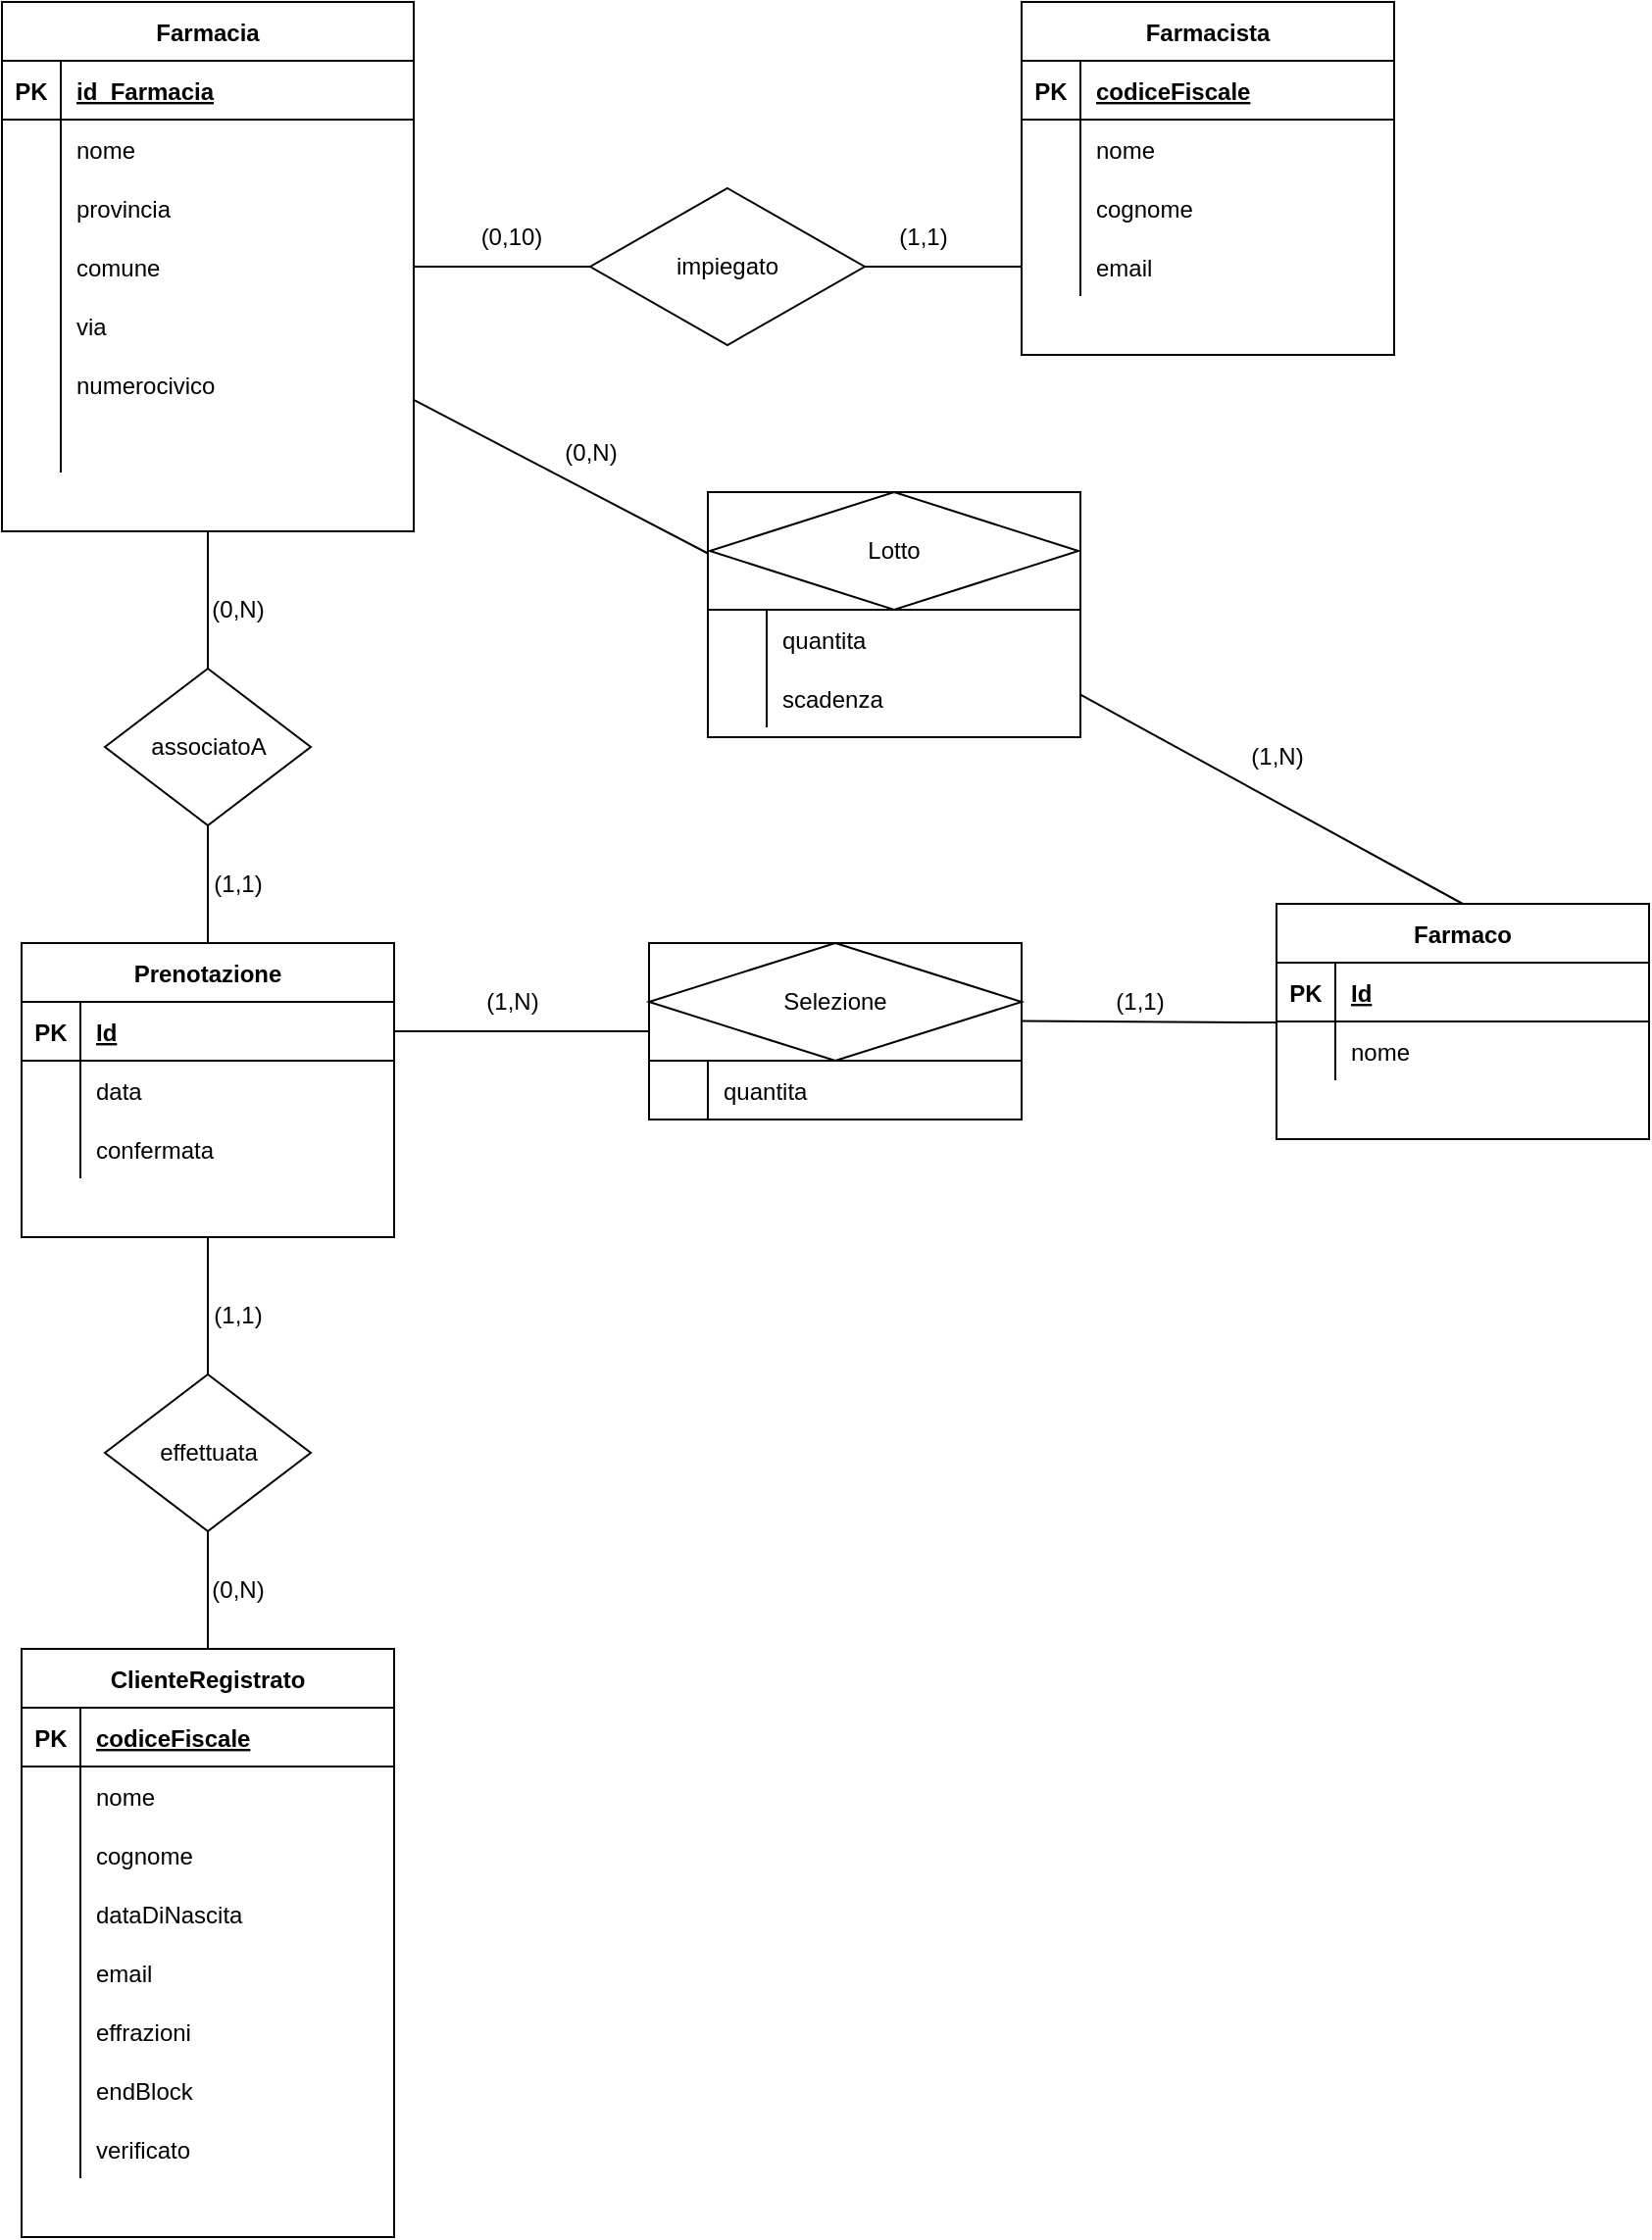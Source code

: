 <mxfile version="14.7.10" type="device"><diagram id="R2lEEEUBdFMjLlhIrx00" name="E-R"><mxGraphModel dx="906" dy="574" grid="1" gridSize="10" guides="1" tooltips="1" connect="1" arrows="1" fold="1" page="1" pageScale="1" pageWidth="850" pageHeight="1100" math="0" shadow="0" extFonts="Permanent Marker^https://fonts.googleapis.com/css?family=Permanent+Marker"><root><mxCell id="0"/><mxCell id="1" parent="0"/><mxCell id="C-vyLk0tnHw3VtMMgP7b-23" value="Farmacia" style="shape=table;startSize=30;container=1;collapsible=1;childLayout=tableLayout;fixedRows=1;rowLines=0;fontStyle=1;align=center;resizeLast=1;" parent="1" vertex="1"><mxGeometry x="70" y="120" width="210" height="270" as="geometry"/></mxCell><mxCell id="C-vyLk0tnHw3VtMMgP7b-24" value="" style="shape=partialRectangle;collapsible=0;dropTarget=0;pointerEvents=0;fillColor=none;points=[[0,0.5],[1,0.5]];portConstraint=eastwest;top=0;left=0;right=0;bottom=1;" parent="C-vyLk0tnHw3VtMMgP7b-23" vertex="1"><mxGeometry y="30" width="210" height="30" as="geometry"/></mxCell><mxCell id="C-vyLk0tnHw3VtMMgP7b-25" value="PK" style="shape=partialRectangle;overflow=hidden;connectable=0;fillColor=none;top=0;left=0;bottom=0;right=0;fontStyle=1;" parent="C-vyLk0tnHw3VtMMgP7b-24" vertex="1"><mxGeometry width="30" height="30" as="geometry"/></mxCell><mxCell id="C-vyLk0tnHw3VtMMgP7b-26" value="id_Farmacia" style="shape=partialRectangle;overflow=hidden;connectable=0;fillColor=none;top=0;left=0;bottom=0;right=0;align=left;spacingLeft=6;fontStyle=5;" parent="C-vyLk0tnHw3VtMMgP7b-24" vertex="1"><mxGeometry x="30" width="180" height="30" as="geometry"/></mxCell><mxCell id="swIgVPyzq4tT0Cnfh5oP-6" value="" style="shape=partialRectangle;collapsible=0;dropTarget=0;pointerEvents=0;fillColor=none;points=[[0,0.5],[1,0.5]];portConstraint=eastwest;top=0;left=0;right=0;bottom=0;" parent="C-vyLk0tnHw3VtMMgP7b-23" vertex="1"><mxGeometry y="60" width="210" height="30" as="geometry"/></mxCell><mxCell id="swIgVPyzq4tT0Cnfh5oP-7" value="" style="shape=partialRectangle;overflow=hidden;connectable=0;fillColor=none;top=0;left=0;bottom=0;right=0;" parent="swIgVPyzq4tT0Cnfh5oP-6" vertex="1"><mxGeometry width="30" height="30" as="geometry"/></mxCell><mxCell id="swIgVPyzq4tT0Cnfh5oP-8" value="nome" style="shape=partialRectangle;overflow=hidden;connectable=0;fillColor=none;top=0;left=0;bottom=0;right=0;align=left;spacingLeft=6;" parent="swIgVPyzq4tT0Cnfh5oP-6" vertex="1"><mxGeometry x="30" width="180" height="30" as="geometry"/></mxCell><mxCell id="C-vyLk0tnHw3VtMMgP7b-27" value="" style="shape=partialRectangle;collapsible=0;dropTarget=0;pointerEvents=0;fillColor=none;points=[[0,0.5],[1,0.5]];portConstraint=eastwest;top=0;left=0;right=0;bottom=0;" parent="C-vyLk0tnHw3VtMMgP7b-23" vertex="1"><mxGeometry y="90" width="210" height="30" as="geometry"/></mxCell><mxCell id="C-vyLk0tnHw3VtMMgP7b-28" value="" style="shape=partialRectangle;overflow=hidden;connectable=0;fillColor=none;top=0;left=0;bottom=0;right=0;" parent="C-vyLk0tnHw3VtMMgP7b-27" vertex="1"><mxGeometry width="30" height="30" as="geometry"/></mxCell><mxCell id="C-vyLk0tnHw3VtMMgP7b-29" value="provincia" style="shape=partialRectangle;overflow=hidden;connectable=0;fillColor=none;top=0;left=0;bottom=0;right=0;align=left;spacingLeft=6;" parent="C-vyLk0tnHw3VtMMgP7b-27" vertex="1"><mxGeometry x="30" width="180" height="30" as="geometry"/></mxCell><mxCell id="swIgVPyzq4tT0Cnfh5oP-9" value="" style="shape=partialRectangle;collapsible=0;dropTarget=0;pointerEvents=0;fillColor=none;points=[[0,0.5],[1,0.5]];portConstraint=eastwest;top=0;left=0;right=0;bottom=0;" parent="C-vyLk0tnHw3VtMMgP7b-23" vertex="1"><mxGeometry y="120" width="210" height="30" as="geometry"/></mxCell><mxCell id="swIgVPyzq4tT0Cnfh5oP-10" value="" style="shape=partialRectangle;overflow=hidden;connectable=0;fillColor=none;top=0;left=0;bottom=0;right=0;" parent="swIgVPyzq4tT0Cnfh5oP-9" vertex="1"><mxGeometry width="30" height="30" as="geometry"/></mxCell><mxCell id="swIgVPyzq4tT0Cnfh5oP-11" value="comune" style="shape=partialRectangle;overflow=hidden;connectable=0;fillColor=none;top=0;left=0;bottom=0;right=0;align=left;spacingLeft=6;" parent="swIgVPyzq4tT0Cnfh5oP-9" vertex="1"><mxGeometry x="30" width="180" height="30" as="geometry"/></mxCell><mxCell id="swIgVPyzq4tT0Cnfh5oP-12" value="" style="shape=partialRectangle;collapsible=0;dropTarget=0;pointerEvents=0;fillColor=none;points=[[0,0.5],[1,0.5]];portConstraint=eastwest;top=0;left=0;right=0;bottom=0;" parent="C-vyLk0tnHw3VtMMgP7b-23" vertex="1"><mxGeometry y="150" width="210" height="30" as="geometry"/></mxCell><mxCell id="swIgVPyzq4tT0Cnfh5oP-13" value="" style="shape=partialRectangle;overflow=hidden;connectable=0;fillColor=none;top=0;left=0;bottom=0;right=0;" parent="swIgVPyzq4tT0Cnfh5oP-12" vertex="1"><mxGeometry width="30" height="30" as="geometry"/></mxCell><mxCell id="swIgVPyzq4tT0Cnfh5oP-14" value="via" style="shape=partialRectangle;overflow=hidden;connectable=0;fillColor=none;top=0;left=0;bottom=0;right=0;align=left;spacingLeft=6;" parent="swIgVPyzq4tT0Cnfh5oP-12" vertex="1"><mxGeometry x="30" width="180" height="30" as="geometry"/></mxCell><mxCell id="swIgVPyzq4tT0Cnfh5oP-15" value="" style="shape=partialRectangle;collapsible=0;dropTarget=0;pointerEvents=0;fillColor=none;points=[[0,0.5],[1,0.5]];portConstraint=eastwest;top=0;left=0;right=0;bottom=0;" parent="C-vyLk0tnHw3VtMMgP7b-23" vertex="1"><mxGeometry y="180" width="210" height="30" as="geometry"/></mxCell><mxCell id="swIgVPyzq4tT0Cnfh5oP-16" value="" style="shape=partialRectangle;overflow=hidden;connectable=0;fillColor=none;top=0;left=0;bottom=0;right=0;" parent="swIgVPyzq4tT0Cnfh5oP-15" vertex="1"><mxGeometry width="30" height="30" as="geometry"/></mxCell><mxCell id="swIgVPyzq4tT0Cnfh5oP-17" value="numerocivico" style="shape=partialRectangle;overflow=hidden;connectable=0;fillColor=none;top=0;left=0;bottom=0;right=0;align=left;spacingLeft=6;" parent="swIgVPyzq4tT0Cnfh5oP-15" vertex="1"><mxGeometry x="30" width="180" height="30" as="geometry"/></mxCell><mxCell id="swIgVPyzq4tT0Cnfh5oP-18" value="" style="shape=partialRectangle;collapsible=0;dropTarget=0;pointerEvents=0;fillColor=none;points=[[0,0.5],[1,0.5]];portConstraint=eastwest;top=0;left=0;right=0;bottom=0;" parent="C-vyLk0tnHw3VtMMgP7b-23" vertex="1"><mxGeometry y="210" width="210" height="30" as="geometry"/></mxCell><mxCell id="swIgVPyzq4tT0Cnfh5oP-19" value="" style="shape=partialRectangle;overflow=hidden;connectable=0;fillColor=none;top=0;left=0;bottom=0;right=0;" parent="swIgVPyzq4tT0Cnfh5oP-18" vertex="1"><mxGeometry width="30" height="30" as="geometry"/></mxCell><mxCell id="swIgVPyzq4tT0Cnfh5oP-20" value="" style="shape=partialRectangle;overflow=hidden;connectable=0;fillColor=none;top=0;left=0;bottom=0;right=0;align=left;spacingLeft=6;" parent="swIgVPyzq4tT0Cnfh5oP-18" vertex="1"><mxGeometry x="30" width="180" height="30" as="geometry"/></mxCell><mxCell id="swIgVPyzq4tT0Cnfh5oP-21" value="Farmacista" style="shape=table;startSize=30;container=1;collapsible=1;childLayout=tableLayout;fixedRows=1;rowLines=0;fontStyle=1;align=center;resizeLast=1;" parent="1" vertex="1"><mxGeometry x="590" y="120" width="190" height="180" as="geometry"/></mxCell><mxCell id="swIgVPyzq4tT0Cnfh5oP-22" value="" style="shape=partialRectangle;collapsible=0;dropTarget=0;pointerEvents=0;fillColor=none;points=[[0,0.5],[1,0.5]];portConstraint=eastwest;top=0;left=0;right=0;bottom=1;" parent="swIgVPyzq4tT0Cnfh5oP-21" vertex="1"><mxGeometry y="30" width="190" height="30" as="geometry"/></mxCell><mxCell id="swIgVPyzq4tT0Cnfh5oP-23" value="PK" style="shape=partialRectangle;overflow=hidden;connectable=0;fillColor=none;top=0;left=0;bottom=0;right=0;fontStyle=1;" parent="swIgVPyzq4tT0Cnfh5oP-22" vertex="1"><mxGeometry width="30" height="30" as="geometry"/></mxCell><mxCell id="swIgVPyzq4tT0Cnfh5oP-24" value="codiceFiscale" style="shape=partialRectangle;overflow=hidden;connectable=0;fillColor=none;top=0;left=0;bottom=0;right=0;align=left;spacingLeft=6;fontStyle=5;" parent="swIgVPyzq4tT0Cnfh5oP-22" vertex="1"><mxGeometry x="30" width="160" height="30" as="geometry"/></mxCell><mxCell id="swIgVPyzq4tT0Cnfh5oP-25" value="" style="shape=partialRectangle;collapsible=0;dropTarget=0;pointerEvents=0;fillColor=none;points=[[0,0.5],[1,0.5]];portConstraint=eastwest;top=0;left=0;right=0;bottom=0;" parent="swIgVPyzq4tT0Cnfh5oP-21" vertex="1"><mxGeometry y="60" width="190" height="30" as="geometry"/></mxCell><mxCell id="swIgVPyzq4tT0Cnfh5oP-26" value="" style="shape=partialRectangle;overflow=hidden;connectable=0;fillColor=none;top=0;left=0;bottom=0;right=0;" parent="swIgVPyzq4tT0Cnfh5oP-25" vertex="1"><mxGeometry width="30" height="30" as="geometry"/></mxCell><mxCell id="swIgVPyzq4tT0Cnfh5oP-27" value="nome" style="shape=partialRectangle;overflow=hidden;connectable=0;fillColor=none;top=0;left=0;bottom=0;right=0;align=left;spacingLeft=6;" parent="swIgVPyzq4tT0Cnfh5oP-25" vertex="1"><mxGeometry x="30" width="160" height="30" as="geometry"/></mxCell><mxCell id="swIgVPyzq4tT0Cnfh5oP-28" value="" style="shape=partialRectangle;collapsible=0;dropTarget=0;pointerEvents=0;fillColor=none;points=[[0,0.5],[1,0.5]];portConstraint=eastwest;top=0;left=0;right=0;bottom=0;" parent="swIgVPyzq4tT0Cnfh5oP-21" vertex="1"><mxGeometry y="90" width="190" height="30" as="geometry"/></mxCell><mxCell id="swIgVPyzq4tT0Cnfh5oP-29" value="" style="shape=partialRectangle;overflow=hidden;connectable=0;fillColor=none;top=0;left=0;bottom=0;right=0;" parent="swIgVPyzq4tT0Cnfh5oP-28" vertex="1"><mxGeometry width="30" height="30" as="geometry"/></mxCell><mxCell id="swIgVPyzq4tT0Cnfh5oP-30" value="cognome" style="shape=partialRectangle;overflow=hidden;connectable=0;fillColor=none;top=0;left=0;bottom=0;right=0;align=left;spacingLeft=6;" parent="swIgVPyzq4tT0Cnfh5oP-28" vertex="1"><mxGeometry x="30" width="160" height="30" as="geometry"/></mxCell><mxCell id="swIgVPyzq4tT0Cnfh5oP-34" value="" style="shape=partialRectangle;collapsible=0;dropTarget=0;pointerEvents=0;fillColor=none;points=[[0,0.5],[1,0.5]];portConstraint=eastwest;top=0;left=0;right=0;bottom=0;" parent="swIgVPyzq4tT0Cnfh5oP-21" vertex="1"><mxGeometry y="120" width="190" height="30" as="geometry"/></mxCell><mxCell id="swIgVPyzq4tT0Cnfh5oP-35" value="" style="shape=partialRectangle;overflow=hidden;connectable=0;fillColor=none;top=0;left=0;bottom=0;right=0;" parent="swIgVPyzq4tT0Cnfh5oP-34" vertex="1"><mxGeometry width="30" height="30" as="geometry"/></mxCell><mxCell id="swIgVPyzq4tT0Cnfh5oP-36" value="email" style="shape=partialRectangle;overflow=hidden;connectable=0;fillColor=none;top=0;left=0;bottom=0;right=0;align=left;spacingLeft=6;" parent="swIgVPyzq4tT0Cnfh5oP-34" vertex="1"><mxGeometry x="30" width="160" height="30" as="geometry"/></mxCell><mxCell id="swIgVPyzq4tT0Cnfh5oP-43" value="" style="endArrow=none;html=1;exitX=1;exitY=0.5;exitDx=0;exitDy=0;entryX=0;entryY=0.5;entryDx=0;entryDy=0;endFill=0;endSize=12;startArrow=none;" parent="1" source="swIgVPyzq4tT0Cnfh5oP-44" edge="1"><mxGeometry width="50" height="50" relative="1" as="geometry"><mxPoint x="400" y="370" as="sourcePoint"/><mxPoint x="590" y="255" as="targetPoint"/></mxGeometry></mxCell><mxCell id="swIgVPyzq4tT0Cnfh5oP-44" value="impiegato" style="rhombus;whiteSpace=wrap;html=1;" parent="1" vertex="1"><mxGeometry x="370" y="215" width="140" height="80" as="geometry"/></mxCell><mxCell id="swIgVPyzq4tT0Cnfh5oP-45" value="" style="endArrow=none;html=1;exitX=1;exitY=0.5;exitDx=0;exitDy=0;entryX=0;entryY=0.5;entryDx=0;entryDy=0;endFill=0;endSize=12;" parent="1" source="swIgVPyzq4tT0Cnfh5oP-9" target="swIgVPyzq4tT0Cnfh5oP-44" edge="1"><mxGeometry width="50" height="50" relative="1" as="geometry"><mxPoint x="290" y="255" as="sourcePoint"/><mxPoint x="590" y="255" as="targetPoint"/></mxGeometry></mxCell><mxCell id="swIgVPyzq4tT0Cnfh5oP-46" value="(0,10)" style="text;html=1;strokeColor=none;fillColor=none;align=center;verticalAlign=middle;whiteSpace=wrap;rounded=0;" parent="1" vertex="1"><mxGeometry x="310" y="230" width="40" height="20" as="geometry"/></mxCell><mxCell id="swIgVPyzq4tT0Cnfh5oP-47" value="(1,1)" style="text;html=1;strokeColor=none;fillColor=none;align=center;verticalAlign=middle;whiteSpace=wrap;rounded=0;" parent="1" vertex="1"><mxGeometry x="520" y="230" width="40" height="20" as="geometry"/></mxCell><mxCell id="swIgVPyzq4tT0Cnfh5oP-48" value="Prenotazione" style="shape=table;startSize=30;container=1;collapsible=1;childLayout=tableLayout;fixedRows=1;rowLines=0;fontStyle=1;align=center;resizeLast=1;" parent="1" vertex="1"><mxGeometry x="80" y="600" width="190" height="150" as="geometry"/></mxCell><mxCell id="swIgVPyzq4tT0Cnfh5oP-49" value="" style="shape=partialRectangle;collapsible=0;dropTarget=0;pointerEvents=0;fillColor=none;points=[[0,0.5],[1,0.5]];portConstraint=eastwest;top=0;left=0;right=0;bottom=1;" parent="swIgVPyzq4tT0Cnfh5oP-48" vertex="1"><mxGeometry y="30" width="190" height="30" as="geometry"/></mxCell><mxCell id="swIgVPyzq4tT0Cnfh5oP-50" value="PK" style="shape=partialRectangle;overflow=hidden;connectable=0;fillColor=none;top=0;left=0;bottom=0;right=0;fontStyle=1;" parent="swIgVPyzq4tT0Cnfh5oP-49" vertex="1"><mxGeometry width="30" height="30" as="geometry"/></mxCell><mxCell id="swIgVPyzq4tT0Cnfh5oP-51" value="Id" style="shape=partialRectangle;overflow=hidden;connectable=0;fillColor=none;top=0;left=0;bottom=0;right=0;align=left;spacingLeft=6;fontStyle=5;" parent="swIgVPyzq4tT0Cnfh5oP-49" vertex="1"><mxGeometry x="30" width="160" height="30" as="geometry"/></mxCell><mxCell id="swIgVPyzq4tT0Cnfh5oP-52" value="" style="shape=partialRectangle;collapsible=0;dropTarget=0;pointerEvents=0;fillColor=none;points=[[0,0.5],[1,0.5]];portConstraint=eastwest;top=0;left=0;right=0;bottom=0;" parent="swIgVPyzq4tT0Cnfh5oP-48" vertex="1"><mxGeometry y="60" width="190" height="30" as="geometry"/></mxCell><mxCell id="swIgVPyzq4tT0Cnfh5oP-53" value="" style="shape=partialRectangle;overflow=hidden;connectable=0;fillColor=none;top=0;left=0;bottom=0;right=0;" parent="swIgVPyzq4tT0Cnfh5oP-52" vertex="1"><mxGeometry width="30" height="30" as="geometry"/></mxCell><mxCell id="swIgVPyzq4tT0Cnfh5oP-54" value="data" style="shape=partialRectangle;overflow=hidden;connectable=0;fillColor=none;top=0;left=0;bottom=0;right=0;align=left;spacingLeft=6;" parent="swIgVPyzq4tT0Cnfh5oP-52" vertex="1"><mxGeometry x="30" width="160" height="30" as="geometry"/></mxCell><mxCell id="swIgVPyzq4tT0Cnfh5oP-55" value="" style="shape=partialRectangle;collapsible=0;dropTarget=0;pointerEvents=0;fillColor=none;points=[[0,0.5],[1,0.5]];portConstraint=eastwest;top=0;left=0;right=0;bottom=0;" parent="swIgVPyzq4tT0Cnfh5oP-48" vertex="1"><mxGeometry y="90" width="190" height="30" as="geometry"/></mxCell><mxCell id="swIgVPyzq4tT0Cnfh5oP-56" value="" style="shape=partialRectangle;overflow=hidden;connectable=0;fillColor=none;top=0;left=0;bottom=0;right=0;" parent="swIgVPyzq4tT0Cnfh5oP-55" vertex="1"><mxGeometry width="30" height="30" as="geometry"/></mxCell><mxCell id="swIgVPyzq4tT0Cnfh5oP-57" value="confermata" style="shape=partialRectangle;overflow=hidden;connectable=0;fillColor=none;top=0;left=0;bottom=0;right=0;align=left;spacingLeft=6;" parent="swIgVPyzq4tT0Cnfh5oP-55" vertex="1"><mxGeometry x="30" width="160" height="30" as="geometry"/></mxCell><mxCell id="swIgVPyzq4tT0Cnfh5oP-71" value="associatoA" style="rhombus;whiteSpace=wrap;html=1;" parent="1" vertex="1"><mxGeometry x="122.5" y="460" width="105" height="80" as="geometry"/></mxCell><mxCell id="swIgVPyzq4tT0Cnfh5oP-72" value="" style="endArrow=none;html=1;endSize=12;exitX=0.5;exitY=1;exitDx=0;exitDy=0;entryX=0.5;entryY=0;entryDx=0;entryDy=0;" parent="1" source="C-vyLk0tnHw3VtMMgP7b-23" target="swIgVPyzq4tT0Cnfh5oP-71" edge="1"><mxGeometry width="50" height="50" relative="1" as="geometry"><mxPoint x="500" y="400" as="sourcePoint"/><mxPoint x="550" y="350" as="targetPoint"/></mxGeometry></mxCell><mxCell id="swIgVPyzq4tT0Cnfh5oP-73" value="" style="endArrow=none;html=1;endSize=12;exitX=0.5;exitY=0;exitDx=0;exitDy=0;entryX=0.5;entryY=1;entryDx=0;entryDy=0;" parent="1" source="swIgVPyzq4tT0Cnfh5oP-48" target="swIgVPyzq4tT0Cnfh5oP-71" edge="1"><mxGeometry width="50" height="50" relative="1" as="geometry"><mxPoint x="500" y="400" as="sourcePoint"/><mxPoint x="550" y="350" as="targetPoint"/></mxGeometry></mxCell><mxCell id="swIgVPyzq4tT0Cnfh5oP-74" value="(0,N)" style="text;html=1;align=center;verticalAlign=middle;resizable=0;points=[];autosize=1;strokeColor=none;" parent="1" vertex="1"><mxGeometry x="170" y="420" width="40" height="20" as="geometry"/></mxCell><mxCell id="swIgVPyzq4tT0Cnfh5oP-75" value="(1,1)" style="text;html=1;align=center;verticalAlign=middle;resizable=0;points=[];autosize=1;strokeColor=none;" parent="1" vertex="1"><mxGeometry x="170" y="560" width="40" height="20" as="geometry"/></mxCell><mxCell id="swIgVPyzq4tT0Cnfh5oP-78" value="ClienteRegistrato" style="shape=table;startSize=30;container=1;collapsible=1;childLayout=tableLayout;fixedRows=1;rowLines=0;fontStyle=1;align=center;resizeLast=1;" parent="1" vertex="1"><mxGeometry x="80" y="960" width="190" height="300" as="geometry"/></mxCell><mxCell id="swIgVPyzq4tT0Cnfh5oP-79" value="" style="shape=partialRectangle;collapsible=0;dropTarget=0;pointerEvents=0;fillColor=none;points=[[0,0.5],[1,0.5]];portConstraint=eastwest;top=0;left=0;right=0;bottom=1;" parent="swIgVPyzq4tT0Cnfh5oP-78" vertex="1"><mxGeometry y="30" width="190" height="30" as="geometry"/></mxCell><mxCell id="swIgVPyzq4tT0Cnfh5oP-80" value="PK" style="shape=partialRectangle;overflow=hidden;connectable=0;fillColor=none;top=0;left=0;bottom=0;right=0;fontStyle=1;" parent="swIgVPyzq4tT0Cnfh5oP-79" vertex="1"><mxGeometry width="30" height="30" as="geometry"/></mxCell><mxCell id="swIgVPyzq4tT0Cnfh5oP-81" value="codiceFiscale" style="shape=partialRectangle;overflow=hidden;connectable=0;fillColor=none;top=0;left=0;bottom=0;right=0;align=left;spacingLeft=6;fontStyle=5;" parent="swIgVPyzq4tT0Cnfh5oP-79" vertex="1"><mxGeometry x="30" width="160" height="30" as="geometry"/></mxCell><mxCell id="swIgVPyzq4tT0Cnfh5oP-82" value="" style="shape=partialRectangle;collapsible=0;dropTarget=0;pointerEvents=0;fillColor=none;points=[[0,0.5],[1,0.5]];portConstraint=eastwest;top=0;left=0;right=0;bottom=0;" parent="swIgVPyzq4tT0Cnfh5oP-78" vertex="1"><mxGeometry y="60" width="190" height="30" as="geometry"/></mxCell><mxCell id="swIgVPyzq4tT0Cnfh5oP-83" value="" style="shape=partialRectangle;overflow=hidden;connectable=0;fillColor=none;top=0;left=0;bottom=0;right=0;" parent="swIgVPyzq4tT0Cnfh5oP-82" vertex="1"><mxGeometry width="30" height="30" as="geometry"/></mxCell><mxCell id="swIgVPyzq4tT0Cnfh5oP-84" value="nome" style="shape=partialRectangle;overflow=hidden;connectable=0;fillColor=none;top=0;left=0;bottom=0;right=0;align=left;spacingLeft=6;" parent="swIgVPyzq4tT0Cnfh5oP-82" vertex="1"><mxGeometry x="30" width="160" height="30" as="geometry"/></mxCell><mxCell id="swIgVPyzq4tT0Cnfh5oP-85" value="" style="shape=partialRectangle;collapsible=0;dropTarget=0;pointerEvents=0;fillColor=none;points=[[0,0.5],[1,0.5]];portConstraint=eastwest;top=0;left=0;right=0;bottom=0;" parent="swIgVPyzq4tT0Cnfh5oP-78" vertex="1"><mxGeometry y="90" width="190" height="30" as="geometry"/></mxCell><mxCell id="swIgVPyzq4tT0Cnfh5oP-86" value="" style="shape=partialRectangle;overflow=hidden;connectable=0;fillColor=none;top=0;left=0;bottom=0;right=0;" parent="swIgVPyzq4tT0Cnfh5oP-85" vertex="1"><mxGeometry width="30" height="30" as="geometry"/></mxCell><mxCell id="swIgVPyzq4tT0Cnfh5oP-87" value="cognome" style="shape=partialRectangle;overflow=hidden;connectable=0;fillColor=none;top=0;left=0;bottom=0;right=0;align=left;spacingLeft=6;" parent="swIgVPyzq4tT0Cnfh5oP-85" vertex="1"><mxGeometry x="30" width="160" height="30" as="geometry"/></mxCell><mxCell id="swIgVPyzq4tT0Cnfh5oP-152" value="" style="shape=partialRectangle;collapsible=0;dropTarget=0;pointerEvents=0;fillColor=none;points=[[0,0.5],[1,0.5]];portConstraint=eastwest;top=0;left=0;right=0;bottom=0;" parent="swIgVPyzq4tT0Cnfh5oP-78" vertex="1"><mxGeometry y="120" width="190" height="30" as="geometry"/></mxCell><mxCell id="swIgVPyzq4tT0Cnfh5oP-153" value="" style="shape=partialRectangle;overflow=hidden;connectable=0;fillColor=none;top=0;left=0;bottom=0;right=0;" parent="swIgVPyzq4tT0Cnfh5oP-152" vertex="1"><mxGeometry width="30" height="30" as="geometry"/></mxCell><mxCell id="swIgVPyzq4tT0Cnfh5oP-154" value="dataDiNascita" style="shape=partialRectangle;overflow=hidden;connectable=0;fillColor=none;top=0;left=0;bottom=0;right=0;align=left;spacingLeft=6;" parent="swIgVPyzq4tT0Cnfh5oP-152" vertex="1"><mxGeometry x="30" width="160" height="30" as="geometry"/></mxCell><mxCell id="swIgVPyzq4tT0Cnfh5oP-88" value="" style="shape=partialRectangle;collapsible=0;dropTarget=0;pointerEvents=0;fillColor=none;points=[[0,0.5],[1,0.5]];portConstraint=eastwest;top=0;left=0;right=0;bottom=0;" parent="swIgVPyzq4tT0Cnfh5oP-78" vertex="1"><mxGeometry y="150" width="190" height="30" as="geometry"/></mxCell><mxCell id="swIgVPyzq4tT0Cnfh5oP-89" value="" style="shape=partialRectangle;overflow=hidden;connectable=0;fillColor=none;top=0;left=0;bottom=0;right=0;" parent="swIgVPyzq4tT0Cnfh5oP-88" vertex="1"><mxGeometry width="30" height="30" as="geometry"/></mxCell><mxCell id="swIgVPyzq4tT0Cnfh5oP-90" value="email" style="shape=partialRectangle;overflow=hidden;connectable=0;fillColor=none;top=0;left=0;bottom=0;right=0;align=left;spacingLeft=6;" parent="swIgVPyzq4tT0Cnfh5oP-88" vertex="1"><mxGeometry x="30" width="160" height="30" as="geometry"/></mxCell><mxCell id="swIgVPyzq4tT0Cnfh5oP-94" value="" style="shape=partialRectangle;collapsible=0;dropTarget=0;pointerEvents=0;fillColor=none;points=[[0,0.5],[1,0.5]];portConstraint=eastwest;top=0;left=0;right=0;bottom=0;" parent="swIgVPyzq4tT0Cnfh5oP-78" vertex="1"><mxGeometry y="180" width="190" height="30" as="geometry"/></mxCell><mxCell id="swIgVPyzq4tT0Cnfh5oP-95" value="" style="shape=partialRectangle;overflow=hidden;connectable=0;fillColor=none;top=0;left=0;bottom=0;right=0;" parent="swIgVPyzq4tT0Cnfh5oP-94" vertex="1"><mxGeometry width="30" height="30" as="geometry"/></mxCell><mxCell id="swIgVPyzq4tT0Cnfh5oP-96" value="effrazioni" style="shape=partialRectangle;overflow=hidden;connectable=0;fillColor=none;top=0;left=0;bottom=0;right=0;align=left;spacingLeft=6;" parent="swIgVPyzq4tT0Cnfh5oP-94" vertex="1"><mxGeometry x="30" width="160" height="30" as="geometry"/></mxCell><mxCell id="swIgVPyzq4tT0Cnfh5oP-97" value="" style="shape=partialRectangle;collapsible=0;dropTarget=0;pointerEvents=0;fillColor=none;points=[[0,0.5],[1,0.5]];portConstraint=eastwest;top=0;left=0;right=0;bottom=0;" parent="swIgVPyzq4tT0Cnfh5oP-78" vertex="1"><mxGeometry y="210" width="190" height="30" as="geometry"/></mxCell><mxCell id="swIgVPyzq4tT0Cnfh5oP-98" value="" style="shape=partialRectangle;overflow=hidden;connectable=0;fillColor=none;top=0;left=0;bottom=0;right=0;" parent="swIgVPyzq4tT0Cnfh5oP-97" vertex="1"><mxGeometry width="30" height="30" as="geometry"/></mxCell><mxCell id="swIgVPyzq4tT0Cnfh5oP-99" value="endBlock" style="shape=partialRectangle;overflow=hidden;connectable=0;fillColor=none;top=0;left=0;bottom=0;right=0;align=left;spacingLeft=6;" parent="swIgVPyzq4tT0Cnfh5oP-97" vertex="1"><mxGeometry x="30" width="160" height="30" as="geometry"/></mxCell><mxCell id="swIgVPyzq4tT0Cnfh5oP-100" value="" style="shape=partialRectangle;collapsible=0;dropTarget=0;pointerEvents=0;fillColor=none;points=[[0,0.5],[1,0.5]];portConstraint=eastwest;top=0;left=0;right=0;bottom=0;" parent="swIgVPyzq4tT0Cnfh5oP-78" vertex="1"><mxGeometry y="240" width="190" height="30" as="geometry"/></mxCell><mxCell id="swIgVPyzq4tT0Cnfh5oP-101" value="" style="shape=partialRectangle;overflow=hidden;connectable=0;fillColor=none;top=0;left=0;bottom=0;right=0;" parent="swIgVPyzq4tT0Cnfh5oP-100" vertex="1"><mxGeometry width="30" height="30" as="geometry"/></mxCell><mxCell id="swIgVPyzq4tT0Cnfh5oP-102" value="verificato" style="shape=partialRectangle;overflow=hidden;connectable=0;fillColor=none;top=0;left=0;bottom=0;right=0;align=left;spacingLeft=6;" parent="swIgVPyzq4tT0Cnfh5oP-100" vertex="1"><mxGeometry x="30" width="160" height="30" as="geometry"/></mxCell><mxCell id="swIgVPyzq4tT0Cnfh5oP-106" value="effettuata" style="rhombus;whiteSpace=wrap;html=1;" parent="1" vertex="1"><mxGeometry x="122.5" y="820" width="105" height="80" as="geometry"/></mxCell><mxCell id="swIgVPyzq4tT0Cnfh5oP-107" value="" style="endArrow=none;html=1;endSize=12;exitX=0.5;exitY=1;exitDx=0;exitDy=0;entryX=0.5;entryY=0;entryDx=0;entryDy=0;" parent="1" target="swIgVPyzq4tT0Cnfh5oP-106" edge="1"><mxGeometry width="50" height="50" relative="1" as="geometry"><mxPoint x="175" y="750.0" as="sourcePoint"/><mxPoint x="550" y="710" as="targetPoint"/></mxGeometry></mxCell><mxCell id="swIgVPyzq4tT0Cnfh5oP-108" value="" style="endArrow=none;html=1;endSize=12;exitX=0.5;exitY=0;exitDx=0;exitDy=0;entryX=0.5;entryY=1;entryDx=0;entryDy=0;" parent="1" edge="1"><mxGeometry width="50" height="50" relative="1" as="geometry"><mxPoint x="175" y="960" as="sourcePoint"/><mxPoint x="175" y="900" as="targetPoint"/></mxGeometry></mxCell><mxCell id="swIgVPyzq4tT0Cnfh5oP-109" value="(1,1)" style="text;html=1;align=center;verticalAlign=middle;resizable=0;points=[];autosize=1;strokeColor=none;" parent="1" vertex="1"><mxGeometry x="170" y="780" width="40" height="20" as="geometry"/></mxCell><mxCell id="swIgVPyzq4tT0Cnfh5oP-110" value="(0,N)" style="text;html=1;align=center;verticalAlign=middle;resizable=0;points=[];autosize=1;strokeColor=none;" parent="1" vertex="1"><mxGeometry x="170" y="920" width="40" height="20" as="geometry"/></mxCell><mxCell id="swIgVPyzq4tT0Cnfh5oP-111" value="" style="shape=table;startSize=60;container=1;collapsible=1;childLayout=tableLayout;fixedRows=1;rowLines=0;fontStyle=1;align=center;resizeLast=1;" parent="1" vertex="1"><mxGeometry x="400" y="600" width="190" height="90" as="geometry"/></mxCell><mxCell id="swIgVPyzq4tT0Cnfh5oP-118" value="" style="shape=partialRectangle;collapsible=0;dropTarget=0;pointerEvents=0;fillColor=none;points=[[0,0.5],[1,0.5]];portConstraint=eastwest;top=0;left=0;right=0;bottom=0;" parent="swIgVPyzq4tT0Cnfh5oP-111" vertex="1"><mxGeometry y="60" width="190" height="30" as="geometry"/></mxCell><mxCell id="swIgVPyzq4tT0Cnfh5oP-119" value="" style="shape=partialRectangle;overflow=hidden;connectable=0;fillColor=none;top=0;left=0;bottom=0;right=0;" parent="swIgVPyzq4tT0Cnfh5oP-118" vertex="1"><mxGeometry width="30" height="30" as="geometry"/></mxCell><mxCell id="swIgVPyzq4tT0Cnfh5oP-120" value="quantita" style="shape=partialRectangle;overflow=hidden;connectable=0;fillColor=none;top=0;left=0;bottom=0;right=0;align=left;spacingLeft=6;" parent="swIgVPyzq4tT0Cnfh5oP-118" vertex="1"><mxGeometry x="30" width="160" height="30" as="geometry"/></mxCell><mxCell id="swIgVPyzq4tT0Cnfh5oP-121" value="Selezione" style="rhombus;whiteSpace=wrap;html=1;" parent="1" vertex="1"><mxGeometry x="400" y="600" width="190" height="60" as="geometry"/></mxCell><mxCell id="swIgVPyzq4tT0Cnfh5oP-122" value="" style="endArrow=none;html=1;endSize=12;exitX=1;exitY=0.5;exitDx=0;exitDy=0;entryX=0;entryY=0.5;entryDx=0;entryDy=0;" parent="1" source="swIgVPyzq4tT0Cnfh5oP-49" target="swIgVPyzq4tT0Cnfh5oP-111" edge="1"><mxGeometry width="50" height="50" relative="1" as="geometry"><mxPoint x="530" y="800" as="sourcePoint"/><mxPoint x="580" y="750" as="targetPoint"/></mxGeometry></mxCell><mxCell id="swIgVPyzq4tT0Cnfh5oP-123" value="(1,N)" style="text;html=1;align=center;verticalAlign=middle;resizable=0;points=[];autosize=1;strokeColor=none;" parent="1" vertex="1"><mxGeometry x="310" y="620" width="40" height="20" as="geometry"/></mxCell><mxCell id="swIgVPyzq4tT0Cnfh5oP-124" value="" style="endArrow=none;html=1;endSize=12;exitX=1;exitY=0.442;exitDx=0;exitDy=0;exitPerimeter=0;entryX=-0.001;entryY=1.018;entryDx=0;entryDy=0;entryPerimeter=0;" parent="1" source="swIgVPyzq4tT0Cnfh5oP-111" target="swIgVPyzq4tT0Cnfh5oP-126" edge="1"><mxGeometry width="50" height="50" relative="1" as="geometry"><mxPoint x="680" y="640" as="sourcePoint"/><mxPoint x="720" y="640" as="targetPoint"/></mxGeometry></mxCell><mxCell id="swIgVPyzq4tT0Cnfh5oP-125" value="Farmaco" style="shape=table;startSize=30;container=1;collapsible=1;childLayout=tableLayout;fixedRows=1;rowLines=0;fontStyle=1;align=center;resizeLast=1;" parent="1" vertex="1"><mxGeometry x="720" y="580" width="190" height="120" as="geometry"/></mxCell><mxCell id="swIgVPyzq4tT0Cnfh5oP-126" value="" style="shape=partialRectangle;collapsible=0;dropTarget=0;pointerEvents=0;fillColor=none;points=[[0,0.5],[1,0.5]];portConstraint=eastwest;top=0;left=0;right=0;bottom=1;" parent="swIgVPyzq4tT0Cnfh5oP-125" vertex="1"><mxGeometry y="30" width="190" height="30" as="geometry"/></mxCell><mxCell id="swIgVPyzq4tT0Cnfh5oP-127" value="PK" style="shape=partialRectangle;overflow=hidden;connectable=0;fillColor=none;top=0;left=0;bottom=0;right=0;fontStyle=1;" parent="swIgVPyzq4tT0Cnfh5oP-126" vertex="1"><mxGeometry width="30" height="30" as="geometry"/></mxCell><mxCell id="swIgVPyzq4tT0Cnfh5oP-128" value="Id" style="shape=partialRectangle;overflow=hidden;connectable=0;fillColor=none;top=0;left=0;bottom=0;right=0;align=left;spacingLeft=6;fontStyle=5;" parent="swIgVPyzq4tT0Cnfh5oP-126" vertex="1"><mxGeometry x="30" width="160" height="30" as="geometry"/></mxCell><mxCell id="swIgVPyzq4tT0Cnfh5oP-129" value="" style="shape=partialRectangle;collapsible=0;dropTarget=0;pointerEvents=0;fillColor=none;points=[[0,0.5],[1,0.5]];portConstraint=eastwest;top=0;left=0;right=0;bottom=0;" parent="swIgVPyzq4tT0Cnfh5oP-125" vertex="1"><mxGeometry y="60" width="190" height="30" as="geometry"/></mxCell><mxCell id="swIgVPyzq4tT0Cnfh5oP-130" value="" style="shape=partialRectangle;overflow=hidden;connectable=0;fillColor=none;top=0;left=0;bottom=0;right=0;" parent="swIgVPyzq4tT0Cnfh5oP-129" vertex="1"><mxGeometry width="30" height="30" as="geometry"/></mxCell><mxCell id="swIgVPyzq4tT0Cnfh5oP-131" value="nome" style="shape=partialRectangle;overflow=hidden;connectable=0;fillColor=none;top=0;left=0;bottom=0;right=0;align=left;spacingLeft=6;" parent="swIgVPyzq4tT0Cnfh5oP-129" vertex="1"><mxGeometry x="30" width="160" height="30" as="geometry"/></mxCell><mxCell id="swIgVPyzq4tT0Cnfh5oP-135" value="(1,1)" style="text;html=1;align=center;verticalAlign=middle;resizable=0;points=[];autosize=1;strokeColor=none;" parent="1" vertex="1"><mxGeometry x="630" y="620" width="40" height="20" as="geometry"/></mxCell><mxCell id="swIgVPyzq4tT0Cnfh5oP-136" value="" style="shape=table;startSize=60;container=1;collapsible=1;childLayout=tableLayout;fixedRows=1;rowLines=0;fontStyle=1;align=center;resizeLast=1;" parent="1" vertex="1"><mxGeometry x="430" y="370" width="190" height="125" as="geometry"/></mxCell><mxCell id="swIgVPyzq4tT0Cnfh5oP-137" value="" style="shape=partialRectangle;collapsible=0;dropTarget=0;pointerEvents=0;fillColor=none;points=[[0,0.5],[1,0.5]];portConstraint=eastwest;top=0;left=0;right=0;bottom=0;" parent="swIgVPyzq4tT0Cnfh5oP-136" vertex="1"><mxGeometry y="60" width="190" height="30" as="geometry"/></mxCell><mxCell id="swIgVPyzq4tT0Cnfh5oP-138" value="" style="shape=partialRectangle;overflow=hidden;connectable=0;fillColor=none;top=0;left=0;bottom=0;right=0;" parent="swIgVPyzq4tT0Cnfh5oP-137" vertex="1"><mxGeometry width="30" height="30" as="geometry"/></mxCell><mxCell id="swIgVPyzq4tT0Cnfh5oP-139" value="quantita" style="shape=partialRectangle;overflow=hidden;connectable=0;fillColor=none;top=0;left=0;bottom=0;right=0;align=left;spacingLeft=6;" parent="swIgVPyzq4tT0Cnfh5oP-137" vertex="1"><mxGeometry x="30" width="160" height="30" as="geometry"/></mxCell><mxCell id="swIgVPyzq4tT0Cnfh5oP-144" value="" style="shape=partialRectangle;collapsible=0;dropTarget=0;pointerEvents=0;fillColor=none;points=[[0,0.5],[1,0.5]];portConstraint=eastwest;top=0;left=0;right=0;bottom=0;" parent="swIgVPyzq4tT0Cnfh5oP-136" vertex="1"><mxGeometry y="90" width="190" height="30" as="geometry"/></mxCell><mxCell id="swIgVPyzq4tT0Cnfh5oP-145" value="" style="shape=partialRectangle;overflow=hidden;connectable=0;fillColor=none;top=0;left=0;bottom=0;right=0;" parent="swIgVPyzq4tT0Cnfh5oP-144" vertex="1"><mxGeometry width="30" height="30" as="geometry"/></mxCell><mxCell id="swIgVPyzq4tT0Cnfh5oP-146" value="scadenza" style="shape=partialRectangle;overflow=hidden;connectable=0;fillColor=none;top=0;left=0;bottom=0;right=0;align=left;spacingLeft=6;" parent="swIgVPyzq4tT0Cnfh5oP-144" vertex="1"><mxGeometry x="30" width="160" height="30" as="geometry"/></mxCell><mxCell id="swIgVPyzq4tT0Cnfh5oP-140" value="Lotto" style="rhombus;whiteSpace=wrap;html=1;" parent="1" vertex="1"><mxGeometry x="431" y="370" width="188" height="60" as="geometry"/></mxCell><mxCell id="swIgVPyzq4tT0Cnfh5oP-141" value="" style="shape=partialRectangle;collapsible=0;dropTarget=0;pointerEvents=0;fillColor=none;points=[[0,0.5],[1,0.5]];portConstraint=eastwest;top=0;left=0;right=0;bottom=0;" parent="1" vertex="1"><mxGeometry x="430" y="465" width="190" height="30" as="geometry"/></mxCell><mxCell id="swIgVPyzq4tT0Cnfh5oP-142" value="" style="shape=partialRectangle;overflow=hidden;connectable=0;fillColor=none;top=0;left=0;bottom=0;right=0;" parent="swIgVPyzq4tT0Cnfh5oP-141" vertex="1"><mxGeometry width="30" height="30" as="geometry"/></mxCell><mxCell id="swIgVPyzq4tT0Cnfh5oP-147" value="" style="endArrow=none;html=1;endSize=12;entryX=0.999;entryY=0.274;entryDx=0;entryDy=0;exitX=0.5;exitY=0;exitDx=0;exitDy=0;entryPerimeter=0;" parent="1" source="swIgVPyzq4tT0Cnfh5oP-125" target="swIgVPyzq4tT0Cnfh5oP-141" edge="1"><mxGeometry width="50" height="50" relative="1" as="geometry"><mxPoint x="900" y="580" as="sourcePoint"/><mxPoint x="950" y="530" as="targetPoint"/></mxGeometry></mxCell><mxCell id="swIgVPyzq4tT0Cnfh5oP-148" value="" style="endArrow=none;html=1;endSize=12;entryX=1;entryY=0.765;entryDx=0;entryDy=0;entryPerimeter=0;exitX=0;exitY=0.25;exitDx=0;exitDy=0;" parent="1" source="swIgVPyzq4tT0Cnfh5oP-136" target="swIgVPyzq4tT0Cnfh5oP-15" edge="1"><mxGeometry width="50" height="50" relative="1" as="geometry"><mxPoint x="437" y="410" as="sourcePoint"/><mxPoint x="283" y="327" as="targetPoint"/></mxGeometry></mxCell><mxCell id="swIgVPyzq4tT0Cnfh5oP-149" value="(1,N)" style="text;html=1;align=center;verticalAlign=middle;resizable=0;points=[];autosize=1;strokeColor=none;" parent="1" vertex="1"><mxGeometry x="700" y="495" width="40" height="20" as="geometry"/></mxCell><mxCell id="swIgVPyzq4tT0Cnfh5oP-150" value="(0,N)" style="text;html=1;align=center;verticalAlign=middle;resizable=0;points=[];autosize=1;strokeColor=none;" parent="1" vertex="1"><mxGeometry x="350" y="340" width="40" height="20" as="geometry"/></mxCell></root></mxGraphModel></diagram></mxfile>